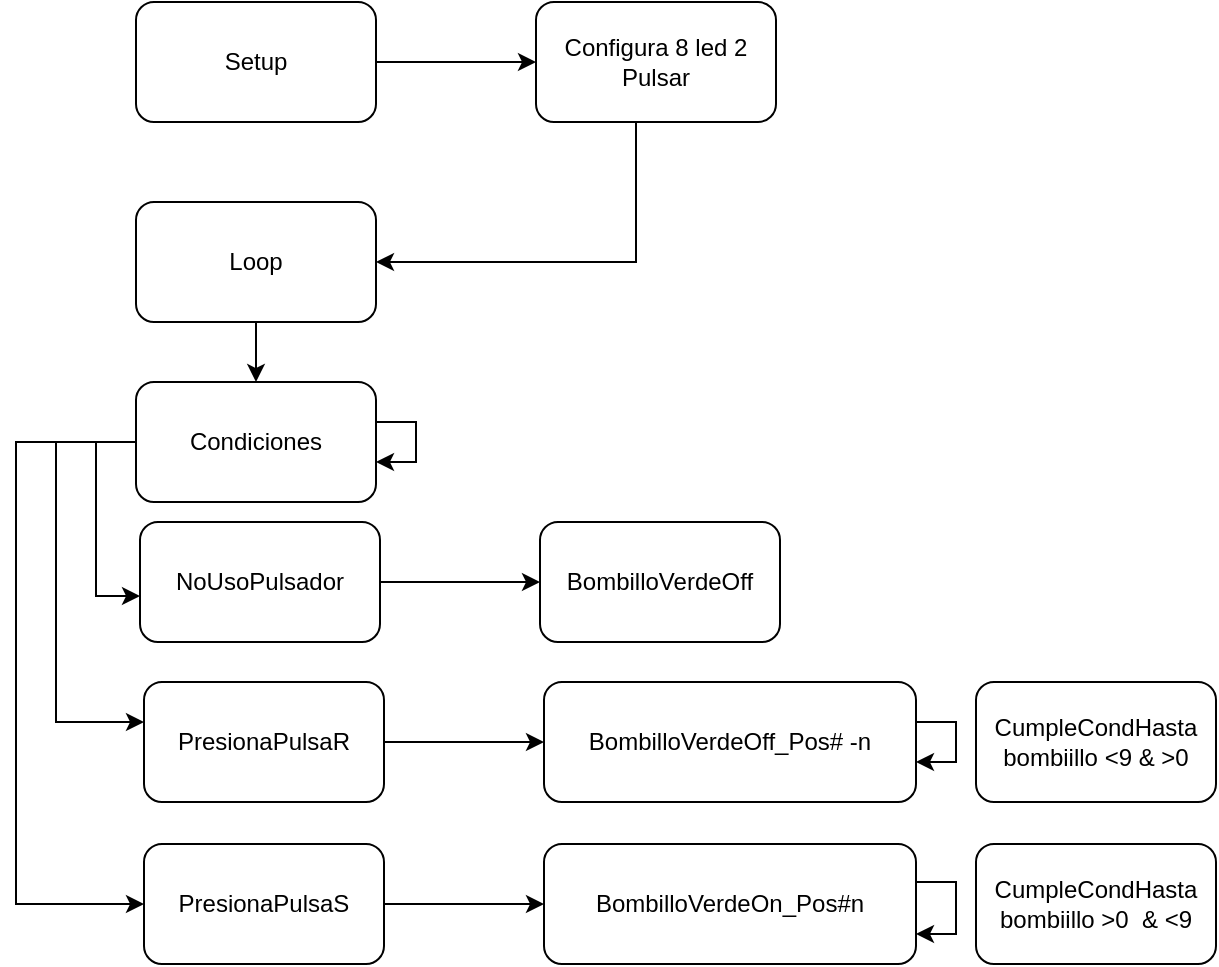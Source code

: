 <mxfile version="13.8.0" type="github"><diagram id="C5RBs43oDa-KdzZeNtuy" name="Page-1"><mxGraphModel dx="946" dy="662" grid="1" gridSize="10" guides="1" tooltips="1" connect="1" arrows="1" fold="1" page="1" pageScale="1" pageWidth="827" pageHeight="1169" math="0" shadow="0"><root><mxCell id="WIyWlLk6GJQsqaUBKTNV-0"/><mxCell id="WIyWlLk6GJQsqaUBKTNV-1" parent="WIyWlLk6GJQsqaUBKTNV-0"/><mxCell id="1ZM4-6F-wcKnOlTKeMzP-0" value="BombilloVerdeOff" style="rounded=1;whiteSpace=wrap;html=1;" parent="WIyWlLk6GJQsqaUBKTNV-1" vertex="1"><mxGeometry x="352" y="320" width="120" height="60" as="geometry"/></mxCell><mxCell id="7kQ0YOoyYikiiQAxif0X-2" style="edgeStyle=orthogonalEdgeStyle;rounded=0;orthogonalLoop=1;jettySize=auto;html=1;" parent="WIyWlLk6GJQsqaUBKTNV-1" source="1ZM4-6F-wcKnOlTKeMzP-1" target="1ZM4-6F-wcKnOlTKeMzP-39" edge="1"><mxGeometry relative="1" as="geometry"/></mxCell><mxCell id="1ZM4-6F-wcKnOlTKeMzP-1" value="Loop" style="rounded=1;whiteSpace=wrap;html=1;" parent="WIyWlLk6GJQsqaUBKTNV-1" vertex="1"><mxGeometry x="150" y="160" width="120" height="60" as="geometry"/></mxCell><mxCell id="1ZM4-6F-wcKnOlTKeMzP-4" value="" style="edgeStyle=orthogonalEdgeStyle;rounded=0;orthogonalLoop=1;jettySize=auto;html=1;" parent="WIyWlLk6GJQsqaUBKTNV-1" source="1ZM4-6F-wcKnOlTKeMzP-2" target="1ZM4-6F-wcKnOlTKeMzP-3" edge="1"><mxGeometry relative="1" as="geometry"/></mxCell><mxCell id="1ZM4-6F-wcKnOlTKeMzP-2" value="Setup" style="rounded=1;whiteSpace=wrap;html=1;" parent="WIyWlLk6GJQsqaUBKTNV-1" vertex="1"><mxGeometry x="150" y="60" width="120" height="60" as="geometry"/></mxCell><mxCell id="1ZM4-6F-wcKnOlTKeMzP-8" style="edgeStyle=orthogonalEdgeStyle;rounded=0;orthogonalLoop=1;jettySize=auto;html=1;" parent="WIyWlLk6GJQsqaUBKTNV-1" source="1ZM4-6F-wcKnOlTKeMzP-3" target="1ZM4-6F-wcKnOlTKeMzP-1" edge="1"><mxGeometry relative="1" as="geometry"><Array as="points"><mxPoint x="400" y="190"/></Array></mxGeometry></mxCell><mxCell id="1ZM4-6F-wcKnOlTKeMzP-3" value="Configura 8 led 2 Pulsar" style="whiteSpace=wrap;html=1;rounded=1;" parent="WIyWlLk6GJQsqaUBKTNV-1" vertex="1"><mxGeometry x="350" y="60" width="120" height="60" as="geometry"/></mxCell><mxCell id="j8OvbL9eWRL6CptGXw4z-0" style="edgeStyle=orthogonalEdgeStyle;rounded=0;orthogonalLoop=1;jettySize=auto;html=1;entryX=0;entryY=0.5;entryDx=0;entryDy=0;" parent="WIyWlLk6GJQsqaUBKTNV-1" source="1ZM4-6F-wcKnOlTKeMzP-17" target="1ZM4-6F-wcKnOlTKeMzP-21" edge="1"><mxGeometry relative="1" as="geometry"/></mxCell><mxCell id="1ZM4-6F-wcKnOlTKeMzP-17" value="PresionaPulsaR" style="whiteSpace=wrap;html=1;rounded=1;" parent="WIyWlLk6GJQsqaUBKTNV-1" vertex="1"><mxGeometry x="154" y="400" width="120" height="60" as="geometry"/></mxCell><mxCell id="1ZM4-6F-wcKnOlTKeMzP-21" value="BombilloVerdeOff_Pos# -n" style="whiteSpace=wrap;html=1;rounded=1;" parent="WIyWlLk6GJQsqaUBKTNV-1" vertex="1"><mxGeometry x="354" y="400" width="186" height="60" as="geometry"/></mxCell><mxCell id="7kQ0YOoyYikiiQAxif0X-6" style="edgeStyle=orthogonalEdgeStyle;rounded=0;orthogonalLoop=1;jettySize=auto;html=1;entryX=0;entryY=0.617;entryDx=0;entryDy=0;entryPerimeter=0;" parent="WIyWlLk6GJQsqaUBKTNV-1" source="1ZM4-6F-wcKnOlTKeMzP-39" target="7kQ0YOoyYikiiQAxif0X-4" edge="1"><mxGeometry relative="1" as="geometry"><Array as="points"><mxPoint x="130" y="280"/><mxPoint x="130" y="357"/></Array></mxGeometry></mxCell><mxCell id="7kQ0YOoyYikiiQAxif0X-7" style="edgeStyle=orthogonalEdgeStyle;rounded=0;orthogonalLoop=1;jettySize=auto;html=1;" parent="WIyWlLk6GJQsqaUBKTNV-1" source="1ZM4-6F-wcKnOlTKeMzP-39" target="1ZM4-6F-wcKnOlTKeMzP-17" edge="1"><mxGeometry relative="1" as="geometry"><Array as="points"><mxPoint x="110" y="280"/><mxPoint x="110" y="420"/></Array></mxGeometry></mxCell><mxCell id="7kQ0YOoyYikiiQAxif0X-10" style="edgeStyle=orthogonalEdgeStyle;rounded=0;orthogonalLoop=1;jettySize=auto;html=1;" parent="WIyWlLk6GJQsqaUBKTNV-1" source="1ZM4-6F-wcKnOlTKeMzP-39" target="1ZM4-6F-wcKnOlTKeMzP-39" edge="1"><mxGeometry relative="1" as="geometry"><mxPoint x="691" y="590" as="targetPoint"/></mxGeometry></mxCell><mxCell id="j8OvbL9eWRL6CptGXw4z-4" style="edgeStyle=orthogonalEdgeStyle;rounded=0;orthogonalLoop=1;jettySize=auto;html=1;entryX=0;entryY=0.5;entryDx=0;entryDy=0;" parent="WIyWlLk6GJQsqaUBKTNV-1" source="1ZM4-6F-wcKnOlTKeMzP-39" target="j8OvbL9eWRL6CptGXw4z-2" edge="1"><mxGeometry relative="1" as="geometry"><Array as="points"><mxPoint x="90" y="280"/><mxPoint x="90" y="511"/></Array></mxGeometry></mxCell><mxCell id="1ZM4-6F-wcKnOlTKeMzP-39" value="Condiciones" style="whiteSpace=wrap;html=1;rounded=1;" parent="WIyWlLk6GJQsqaUBKTNV-1" vertex="1"><mxGeometry x="150" y="250" width="120" height="60" as="geometry"/></mxCell><mxCell id="7kQ0YOoyYikiiQAxif0X-5" style="edgeStyle=orthogonalEdgeStyle;rounded=0;orthogonalLoop=1;jettySize=auto;html=1;" parent="WIyWlLk6GJQsqaUBKTNV-1" source="7kQ0YOoyYikiiQAxif0X-4" target="1ZM4-6F-wcKnOlTKeMzP-0" edge="1"><mxGeometry relative="1" as="geometry"/></mxCell><mxCell id="7kQ0YOoyYikiiQAxif0X-4" value="NoUsoPulsador" style="whiteSpace=wrap;html=1;rounded=1;" parent="WIyWlLk6GJQsqaUBKTNV-1" vertex="1"><mxGeometry x="152" y="320" width="120" height="60" as="geometry"/></mxCell><mxCell id="j8OvbL9eWRL6CptGXw4z-1" style="edgeStyle=orthogonalEdgeStyle;rounded=0;orthogonalLoop=1;jettySize=auto;html=1;entryX=0;entryY=0.5;entryDx=0;entryDy=0;" parent="WIyWlLk6GJQsqaUBKTNV-1" source="j8OvbL9eWRL6CptGXw4z-2" target="j8OvbL9eWRL6CptGXw4z-3" edge="1"><mxGeometry relative="1" as="geometry"/></mxCell><mxCell id="j8OvbL9eWRL6CptGXw4z-2" value="PresionaPulsaS" style="whiteSpace=wrap;html=1;rounded=1;" parent="WIyWlLk6GJQsqaUBKTNV-1" vertex="1"><mxGeometry x="154" y="481" width="120" height="60" as="geometry"/></mxCell><mxCell id="aZkvD9NOg-RCd3vw1Xdx-10" style="edgeStyle=orthogonalEdgeStyle;rounded=0;orthogonalLoop=1;jettySize=auto;html=1;entryX=1;entryY=0.75;entryDx=0;entryDy=0;" edge="1" parent="WIyWlLk6GJQsqaUBKTNV-1" source="j8OvbL9eWRL6CptGXw4z-3" target="j8OvbL9eWRL6CptGXw4z-3"><mxGeometry relative="1" as="geometry"><mxPoint x="550" y="520" as="targetPoint"/><Array as="points"><mxPoint x="560" y="500"/><mxPoint x="560" y="526"/></Array></mxGeometry></mxCell><mxCell id="j8OvbL9eWRL6CptGXw4z-3" value="BombilloVerdeOn_Pos#n" style="whiteSpace=wrap;html=1;rounded=1;" parent="WIyWlLk6GJQsqaUBKTNV-1" vertex="1"><mxGeometry x="354" y="481" width="186" height="60" as="geometry"/></mxCell><mxCell id="aZkvD9NOg-RCd3vw1Xdx-2" style="edgeStyle=orthogonalEdgeStyle;rounded=0;orthogonalLoop=1;jettySize=auto;html=1;" edge="1" parent="WIyWlLk6GJQsqaUBKTNV-1" source="1ZM4-6F-wcKnOlTKeMzP-21" target="1ZM4-6F-wcKnOlTKeMzP-21"><mxGeometry relative="1" as="geometry"/></mxCell><mxCell id="aZkvD9NOg-RCd3vw1Xdx-11" value="CumpleCondHasta bombiillo &amp;gt;0 &amp;nbsp;&amp;amp; &amp;lt;9" style="whiteSpace=wrap;html=1;rounded=1;" vertex="1" parent="WIyWlLk6GJQsqaUBKTNV-1"><mxGeometry x="570" y="481" width="120" height="60" as="geometry"/></mxCell><mxCell id="aZkvD9NOg-RCd3vw1Xdx-13" value="CumpleCondHasta bombiillo &amp;lt;9 &amp;amp; &amp;gt;0" style="whiteSpace=wrap;html=1;rounded=1;" vertex="1" parent="WIyWlLk6GJQsqaUBKTNV-1"><mxGeometry x="570" y="400" width="120" height="60" as="geometry"/></mxCell></root></mxGraphModel></diagram></mxfile>